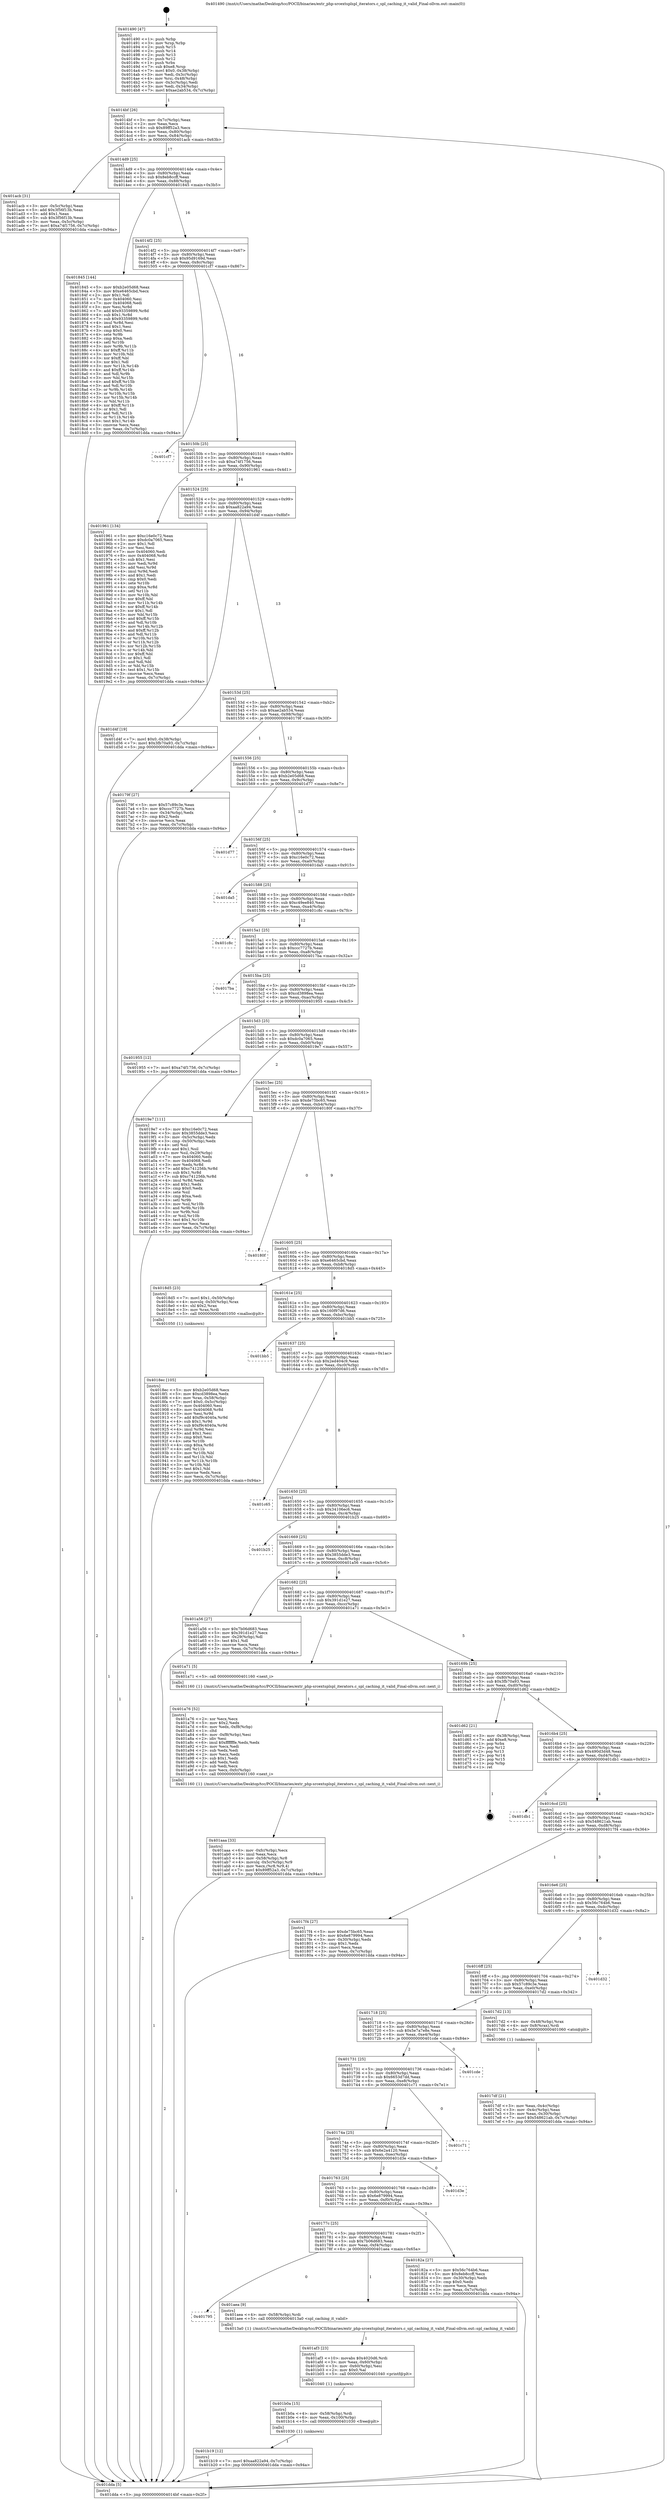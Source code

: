 digraph "0x401490" {
  label = "0x401490 (/mnt/c/Users/mathe/Desktop/tcc/POCII/binaries/extr_php-srcextsplspl_iterators.c_spl_caching_it_valid_Final-ollvm.out::main(0))"
  labelloc = "t"
  node[shape=record]

  Entry [label="",width=0.3,height=0.3,shape=circle,fillcolor=black,style=filled]
  "0x4014bf" [label="{
     0x4014bf [26]\l
     | [instrs]\l
     &nbsp;&nbsp;0x4014bf \<+3\>: mov -0x7c(%rbp),%eax\l
     &nbsp;&nbsp;0x4014c2 \<+2\>: mov %eax,%ecx\l
     &nbsp;&nbsp;0x4014c4 \<+6\>: sub $0x89ff52a3,%ecx\l
     &nbsp;&nbsp;0x4014ca \<+3\>: mov %eax,-0x80(%rbp)\l
     &nbsp;&nbsp;0x4014cd \<+6\>: mov %ecx,-0x84(%rbp)\l
     &nbsp;&nbsp;0x4014d3 \<+6\>: je 0000000000401acb \<main+0x63b\>\l
  }"]
  "0x401acb" [label="{
     0x401acb [31]\l
     | [instrs]\l
     &nbsp;&nbsp;0x401acb \<+3\>: mov -0x5c(%rbp),%eax\l
     &nbsp;&nbsp;0x401ace \<+5\>: add $0x3f56f13b,%eax\l
     &nbsp;&nbsp;0x401ad3 \<+3\>: add $0x1,%eax\l
     &nbsp;&nbsp;0x401ad6 \<+5\>: sub $0x3f56f13b,%eax\l
     &nbsp;&nbsp;0x401adb \<+3\>: mov %eax,-0x5c(%rbp)\l
     &nbsp;&nbsp;0x401ade \<+7\>: movl $0xa74f1756,-0x7c(%rbp)\l
     &nbsp;&nbsp;0x401ae5 \<+5\>: jmp 0000000000401dda \<main+0x94a\>\l
  }"]
  "0x4014d9" [label="{
     0x4014d9 [25]\l
     | [instrs]\l
     &nbsp;&nbsp;0x4014d9 \<+5\>: jmp 00000000004014de \<main+0x4e\>\l
     &nbsp;&nbsp;0x4014de \<+3\>: mov -0x80(%rbp),%eax\l
     &nbsp;&nbsp;0x4014e1 \<+5\>: sub $0x8eb8ccff,%eax\l
     &nbsp;&nbsp;0x4014e6 \<+6\>: mov %eax,-0x88(%rbp)\l
     &nbsp;&nbsp;0x4014ec \<+6\>: je 0000000000401845 \<main+0x3b5\>\l
  }"]
  Exit [label="",width=0.3,height=0.3,shape=circle,fillcolor=black,style=filled,peripheries=2]
  "0x401845" [label="{
     0x401845 [144]\l
     | [instrs]\l
     &nbsp;&nbsp;0x401845 \<+5\>: mov $0xb2e05d68,%eax\l
     &nbsp;&nbsp;0x40184a \<+5\>: mov $0xe6465cbd,%ecx\l
     &nbsp;&nbsp;0x40184f \<+2\>: mov $0x1,%dl\l
     &nbsp;&nbsp;0x401851 \<+7\>: mov 0x404060,%esi\l
     &nbsp;&nbsp;0x401858 \<+7\>: mov 0x404068,%edi\l
     &nbsp;&nbsp;0x40185f \<+3\>: mov %esi,%r8d\l
     &nbsp;&nbsp;0x401862 \<+7\>: add $0x93359899,%r8d\l
     &nbsp;&nbsp;0x401869 \<+4\>: sub $0x1,%r8d\l
     &nbsp;&nbsp;0x40186d \<+7\>: sub $0x93359899,%r8d\l
     &nbsp;&nbsp;0x401874 \<+4\>: imul %r8d,%esi\l
     &nbsp;&nbsp;0x401878 \<+3\>: and $0x1,%esi\l
     &nbsp;&nbsp;0x40187b \<+3\>: cmp $0x0,%esi\l
     &nbsp;&nbsp;0x40187e \<+4\>: sete %r9b\l
     &nbsp;&nbsp;0x401882 \<+3\>: cmp $0xa,%edi\l
     &nbsp;&nbsp;0x401885 \<+4\>: setl %r10b\l
     &nbsp;&nbsp;0x401889 \<+3\>: mov %r9b,%r11b\l
     &nbsp;&nbsp;0x40188c \<+4\>: xor $0xff,%r11b\l
     &nbsp;&nbsp;0x401890 \<+3\>: mov %r10b,%bl\l
     &nbsp;&nbsp;0x401893 \<+3\>: xor $0xff,%bl\l
     &nbsp;&nbsp;0x401896 \<+3\>: xor $0x1,%dl\l
     &nbsp;&nbsp;0x401899 \<+3\>: mov %r11b,%r14b\l
     &nbsp;&nbsp;0x40189c \<+4\>: and $0xff,%r14b\l
     &nbsp;&nbsp;0x4018a0 \<+3\>: and %dl,%r9b\l
     &nbsp;&nbsp;0x4018a3 \<+3\>: mov %bl,%r15b\l
     &nbsp;&nbsp;0x4018a6 \<+4\>: and $0xff,%r15b\l
     &nbsp;&nbsp;0x4018aa \<+3\>: and %dl,%r10b\l
     &nbsp;&nbsp;0x4018ad \<+3\>: or %r9b,%r14b\l
     &nbsp;&nbsp;0x4018b0 \<+3\>: or %r10b,%r15b\l
     &nbsp;&nbsp;0x4018b3 \<+3\>: xor %r15b,%r14b\l
     &nbsp;&nbsp;0x4018b6 \<+3\>: or %bl,%r11b\l
     &nbsp;&nbsp;0x4018b9 \<+4\>: xor $0xff,%r11b\l
     &nbsp;&nbsp;0x4018bd \<+3\>: or $0x1,%dl\l
     &nbsp;&nbsp;0x4018c0 \<+3\>: and %dl,%r11b\l
     &nbsp;&nbsp;0x4018c3 \<+3\>: or %r11b,%r14b\l
     &nbsp;&nbsp;0x4018c6 \<+4\>: test $0x1,%r14b\l
     &nbsp;&nbsp;0x4018ca \<+3\>: cmovne %ecx,%eax\l
     &nbsp;&nbsp;0x4018cd \<+3\>: mov %eax,-0x7c(%rbp)\l
     &nbsp;&nbsp;0x4018d0 \<+5\>: jmp 0000000000401dda \<main+0x94a\>\l
  }"]
  "0x4014f2" [label="{
     0x4014f2 [25]\l
     | [instrs]\l
     &nbsp;&nbsp;0x4014f2 \<+5\>: jmp 00000000004014f7 \<main+0x67\>\l
     &nbsp;&nbsp;0x4014f7 \<+3\>: mov -0x80(%rbp),%eax\l
     &nbsp;&nbsp;0x4014fa \<+5\>: sub $0x95d9169d,%eax\l
     &nbsp;&nbsp;0x4014ff \<+6\>: mov %eax,-0x8c(%rbp)\l
     &nbsp;&nbsp;0x401505 \<+6\>: je 0000000000401cf7 \<main+0x867\>\l
  }"]
  "0x401b19" [label="{
     0x401b19 [12]\l
     | [instrs]\l
     &nbsp;&nbsp;0x401b19 \<+7\>: movl $0xaa822a94,-0x7c(%rbp)\l
     &nbsp;&nbsp;0x401b20 \<+5\>: jmp 0000000000401dda \<main+0x94a\>\l
  }"]
  "0x401cf7" [label="{
     0x401cf7\l
  }", style=dashed]
  "0x40150b" [label="{
     0x40150b [25]\l
     | [instrs]\l
     &nbsp;&nbsp;0x40150b \<+5\>: jmp 0000000000401510 \<main+0x80\>\l
     &nbsp;&nbsp;0x401510 \<+3\>: mov -0x80(%rbp),%eax\l
     &nbsp;&nbsp;0x401513 \<+5\>: sub $0xa74f1756,%eax\l
     &nbsp;&nbsp;0x401518 \<+6\>: mov %eax,-0x90(%rbp)\l
     &nbsp;&nbsp;0x40151e \<+6\>: je 0000000000401961 \<main+0x4d1\>\l
  }"]
  "0x401b0a" [label="{
     0x401b0a [15]\l
     | [instrs]\l
     &nbsp;&nbsp;0x401b0a \<+4\>: mov -0x58(%rbp),%rdi\l
     &nbsp;&nbsp;0x401b0e \<+6\>: mov %eax,-0x100(%rbp)\l
     &nbsp;&nbsp;0x401b14 \<+5\>: call 0000000000401030 \<free@plt\>\l
     | [calls]\l
     &nbsp;&nbsp;0x401030 \{1\} (unknown)\l
  }"]
  "0x401961" [label="{
     0x401961 [134]\l
     | [instrs]\l
     &nbsp;&nbsp;0x401961 \<+5\>: mov $0xc16e0c72,%eax\l
     &nbsp;&nbsp;0x401966 \<+5\>: mov $0xdc0a7065,%ecx\l
     &nbsp;&nbsp;0x40196b \<+2\>: mov $0x1,%dl\l
     &nbsp;&nbsp;0x40196d \<+2\>: xor %esi,%esi\l
     &nbsp;&nbsp;0x40196f \<+7\>: mov 0x404060,%edi\l
     &nbsp;&nbsp;0x401976 \<+8\>: mov 0x404068,%r8d\l
     &nbsp;&nbsp;0x40197e \<+3\>: sub $0x1,%esi\l
     &nbsp;&nbsp;0x401981 \<+3\>: mov %edi,%r9d\l
     &nbsp;&nbsp;0x401984 \<+3\>: add %esi,%r9d\l
     &nbsp;&nbsp;0x401987 \<+4\>: imul %r9d,%edi\l
     &nbsp;&nbsp;0x40198b \<+3\>: and $0x1,%edi\l
     &nbsp;&nbsp;0x40198e \<+3\>: cmp $0x0,%edi\l
     &nbsp;&nbsp;0x401991 \<+4\>: sete %r10b\l
     &nbsp;&nbsp;0x401995 \<+4\>: cmp $0xa,%r8d\l
     &nbsp;&nbsp;0x401999 \<+4\>: setl %r11b\l
     &nbsp;&nbsp;0x40199d \<+3\>: mov %r10b,%bl\l
     &nbsp;&nbsp;0x4019a0 \<+3\>: xor $0xff,%bl\l
     &nbsp;&nbsp;0x4019a3 \<+3\>: mov %r11b,%r14b\l
     &nbsp;&nbsp;0x4019a6 \<+4\>: xor $0xff,%r14b\l
     &nbsp;&nbsp;0x4019aa \<+3\>: xor $0x1,%dl\l
     &nbsp;&nbsp;0x4019ad \<+3\>: mov %bl,%r15b\l
     &nbsp;&nbsp;0x4019b0 \<+4\>: and $0xff,%r15b\l
     &nbsp;&nbsp;0x4019b4 \<+3\>: and %dl,%r10b\l
     &nbsp;&nbsp;0x4019b7 \<+3\>: mov %r14b,%r12b\l
     &nbsp;&nbsp;0x4019ba \<+4\>: and $0xff,%r12b\l
     &nbsp;&nbsp;0x4019be \<+3\>: and %dl,%r11b\l
     &nbsp;&nbsp;0x4019c1 \<+3\>: or %r10b,%r15b\l
     &nbsp;&nbsp;0x4019c4 \<+3\>: or %r11b,%r12b\l
     &nbsp;&nbsp;0x4019c7 \<+3\>: xor %r12b,%r15b\l
     &nbsp;&nbsp;0x4019ca \<+3\>: or %r14b,%bl\l
     &nbsp;&nbsp;0x4019cd \<+3\>: xor $0xff,%bl\l
     &nbsp;&nbsp;0x4019d0 \<+3\>: or $0x1,%dl\l
     &nbsp;&nbsp;0x4019d3 \<+2\>: and %dl,%bl\l
     &nbsp;&nbsp;0x4019d5 \<+3\>: or %bl,%r15b\l
     &nbsp;&nbsp;0x4019d8 \<+4\>: test $0x1,%r15b\l
     &nbsp;&nbsp;0x4019dc \<+3\>: cmovne %ecx,%eax\l
     &nbsp;&nbsp;0x4019df \<+3\>: mov %eax,-0x7c(%rbp)\l
     &nbsp;&nbsp;0x4019e2 \<+5\>: jmp 0000000000401dda \<main+0x94a\>\l
  }"]
  "0x401524" [label="{
     0x401524 [25]\l
     | [instrs]\l
     &nbsp;&nbsp;0x401524 \<+5\>: jmp 0000000000401529 \<main+0x99\>\l
     &nbsp;&nbsp;0x401529 \<+3\>: mov -0x80(%rbp),%eax\l
     &nbsp;&nbsp;0x40152c \<+5\>: sub $0xaa822a94,%eax\l
     &nbsp;&nbsp;0x401531 \<+6\>: mov %eax,-0x94(%rbp)\l
     &nbsp;&nbsp;0x401537 \<+6\>: je 0000000000401d4f \<main+0x8bf\>\l
  }"]
  "0x401af3" [label="{
     0x401af3 [23]\l
     | [instrs]\l
     &nbsp;&nbsp;0x401af3 \<+10\>: movabs $0x4020d6,%rdi\l
     &nbsp;&nbsp;0x401afd \<+3\>: mov %eax,-0x60(%rbp)\l
     &nbsp;&nbsp;0x401b00 \<+3\>: mov -0x60(%rbp),%esi\l
     &nbsp;&nbsp;0x401b03 \<+2\>: mov $0x0,%al\l
     &nbsp;&nbsp;0x401b05 \<+5\>: call 0000000000401040 \<printf@plt\>\l
     | [calls]\l
     &nbsp;&nbsp;0x401040 \{1\} (unknown)\l
  }"]
  "0x401d4f" [label="{
     0x401d4f [19]\l
     | [instrs]\l
     &nbsp;&nbsp;0x401d4f \<+7\>: movl $0x0,-0x38(%rbp)\l
     &nbsp;&nbsp;0x401d56 \<+7\>: movl $0x3fb70a93,-0x7c(%rbp)\l
     &nbsp;&nbsp;0x401d5d \<+5\>: jmp 0000000000401dda \<main+0x94a\>\l
  }"]
  "0x40153d" [label="{
     0x40153d [25]\l
     | [instrs]\l
     &nbsp;&nbsp;0x40153d \<+5\>: jmp 0000000000401542 \<main+0xb2\>\l
     &nbsp;&nbsp;0x401542 \<+3\>: mov -0x80(%rbp),%eax\l
     &nbsp;&nbsp;0x401545 \<+5\>: sub $0xae2ab534,%eax\l
     &nbsp;&nbsp;0x40154a \<+6\>: mov %eax,-0x98(%rbp)\l
     &nbsp;&nbsp;0x401550 \<+6\>: je 000000000040179f \<main+0x30f\>\l
  }"]
  "0x401795" [label="{
     0x401795\l
  }", style=dashed]
  "0x40179f" [label="{
     0x40179f [27]\l
     | [instrs]\l
     &nbsp;&nbsp;0x40179f \<+5\>: mov $0x57c89c3e,%eax\l
     &nbsp;&nbsp;0x4017a4 \<+5\>: mov $0xccc7727b,%ecx\l
     &nbsp;&nbsp;0x4017a9 \<+3\>: mov -0x34(%rbp),%edx\l
     &nbsp;&nbsp;0x4017ac \<+3\>: cmp $0x2,%edx\l
     &nbsp;&nbsp;0x4017af \<+3\>: cmovne %ecx,%eax\l
     &nbsp;&nbsp;0x4017b2 \<+3\>: mov %eax,-0x7c(%rbp)\l
     &nbsp;&nbsp;0x4017b5 \<+5\>: jmp 0000000000401dda \<main+0x94a\>\l
  }"]
  "0x401556" [label="{
     0x401556 [25]\l
     | [instrs]\l
     &nbsp;&nbsp;0x401556 \<+5\>: jmp 000000000040155b \<main+0xcb\>\l
     &nbsp;&nbsp;0x40155b \<+3\>: mov -0x80(%rbp),%eax\l
     &nbsp;&nbsp;0x40155e \<+5\>: sub $0xb2e05d68,%eax\l
     &nbsp;&nbsp;0x401563 \<+6\>: mov %eax,-0x9c(%rbp)\l
     &nbsp;&nbsp;0x401569 \<+6\>: je 0000000000401d77 \<main+0x8e7\>\l
  }"]
  "0x401dda" [label="{
     0x401dda [5]\l
     | [instrs]\l
     &nbsp;&nbsp;0x401dda \<+5\>: jmp 00000000004014bf \<main+0x2f\>\l
  }"]
  "0x401490" [label="{
     0x401490 [47]\l
     | [instrs]\l
     &nbsp;&nbsp;0x401490 \<+1\>: push %rbp\l
     &nbsp;&nbsp;0x401491 \<+3\>: mov %rsp,%rbp\l
     &nbsp;&nbsp;0x401494 \<+2\>: push %r15\l
     &nbsp;&nbsp;0x401496 \<+2\>: push %r14\l
     &nbsp;&nbsp;0x401498 \<+2\>: push %r13\l
     &nbsp;&nbsp;0x40149a \<+2\>: push %r12\l
     &nbsp;&nbsp;0x40149c \<+1\>: push %rbx\l
     &nbsp;&nbsp;0x40149d \<+7\>: sub $0xe8,%rsp\l
     &nbsp;&nbsp;0x4014a4 \<+7\>: movl $0x0,-0x38(%rbp)\l
     &nbsp;&nbsp;0x4014ab \<+3\>: mov %edi,-0x3c(%rbp)\l
     &nbsp;&nbsp;0x4014ae \<+4\>: mov %rsi,-0x48(%rbp)\l
     &nbsp;&nbsp;0x4014b2 \<+3\>: mov -0x3c(%rbp),%edi\l
     &nbsp;&nbsp;0x4014b5 \<+3\>: mov %edi,-0x34(%rbp)\l
     &nbsp;&nbsp;0x4014b8 \<+7\>: movl $0xae2ab534,-0x7c(%rbp)\l
  }"]
  "0x401aea" [label="{
     0x401aea [9]\l
     | [instrs]\l
     &nbsp;&nbsp;0x401aea \<+4\>: mov -0x58(%rbp),%rdi\l
     &nbsp;&nbsp;0x401aee \<+5\>: call 00000000004013a0 \<spl_caching_it_valid\>\l
     | [calls]\l
     &nbsp;&nbsp;0x4013a0 \{1\} (/mnt/c/Users/mathe/Desktop/tcc/POCII/binaries/extr_php-srcextsplspl_iterators.c_spl_caching_it_valid_Final-ollvm.out::spl_caching_it_valid)\l
  }"]
  "0x401d77" [label="{
     0x401d77\l
  }", style=dashed]
  "0x40156f" [label="{
     0x40156f [25]\l
     | [instrs]\l
     &nbsp;&nbsp;0x40156f \<+5\>: jmp 0000000000401574 \<main+0xe4\>\l
     &nbsp;&nbsp;0x401574 \<+3\>: mov -0x80(%rbp),%eax\l
     &nbsp;&nbsp;0x401577 \<+5\>: sub $0xc16e0c72,%eax\l
     &nbsp;&nbsp;0x40157c \<+6\>: mov %eax,-0xa0(%rbp)\l
     &nbsp;&nbsp;0x401582 \<+6\>: je 0000000000401da5 \<main+0x915\>\l
  }"]
  "0x401aaa" [label="{
     0x401aaa [33]\l
     | [instrs]\l
     &nbsp;&nbsp;0x401aaa \<+6\>: mov -0xfc(%rbp),%ecx\l
     &nbsp;&nbsp;0x401ab0 \<+3\>: imul %eax,%ecx\l
     &nbsp;&nbsp;0x401ab3 \<+4\>: mov -0x58(%rbp),%r8\l
     &nbsp;&nbsp;0x401ab7 \<+4\>: movslq -0x5c(%rbp),%r9\l
     &nbsp;&nbsp;0x401abb \<+4\>: mov %ecx,(%r8,%r9,4)\l
     &nbsp;&nbsp;0x401abf \<+7\>: movl $0x89ff52a3,-0x7c(%rbp)\l
     &nbsp;&nbsp;0x401ac6 \<+5\>: jmp 0000000000401dda \<main+0x94a\>\l
  }"]
  "0x401da5" [label="{
     0x401da5\l
  }", style=dashed]
  "0x401588" [label="{
     0x401588 [25]\l
     | [instrs]\l
     &nbsp;&nbsp;0x401588 \<+5\>: jmp 000000000040158d \<main+0xfd\>\l
     &nbsp;&nbsp;0x40158d \<+3\>: mov -0x80(%rbp),%eax\l
     &nbsp;&nbsp;0x401590 \<+5\>: sub $0xc49ee840,%eax\l
     &nbsp;&nbsp;0x401595 \<+6\>: mov %eax,-0xa4(%rbp)\l
     &nbsp;&nbsp;0x40159b \<+6\>: je 0000000000401c8c \<main+0x7fc\>\l
  }"]
  "0x401a76" [label="{
     0x401a76 [52]\l
     | [instrs]\l
     &nbsp;&nbsp;0x401a76 \<+2\>: xor %ecx,%ecx\l
     &nbsp;&nbsp;0x401a78 \<+5\>: mov $0x2,%edx\l
     &nbsp;&nbsp;0x401a7d \<+6\>: mov %edx,-0xf8(%rbp)\l
     &nbsp;&nbsp;0x401a83 \<+1\>: cltd\l
     &nbsp;&nbsp;0x401a84 \<+6\>: mov -0xf8(%rbp),%esi\l
     &nbsp;&nbsp;0x401a8a \<+2\>: idiv %esi\l
     &nbsp;&nbsp;0x401a8c \<+6\>: imul $0xfffffffe,%edx,%edx\l
     &nbsp;&nbsp;0x401a92 \<+2\>: mov %ecx,%edi\l
     &nbsp;&nbsp;0x401a94 \<+2\>: sub %edx,%edi\l
     &nbsp;&nbsp;0x401a96 \<+2\>: mov %ecx,%edx\l
     &nbsp;&nbsp;0x401a98 \<+3\>: sub $0x1,%edx\l
     &nbsp;&nbsp;0x401a9b \<+2\>: add %edx,%edi\l
     &nbsp;&nbsp;0x401a9d \<+2\>: sub %edi,%ecx\l
     &nbsp;&nbsp;0x401a9f \<+6\>: mov %ecx,-0xfc(%rbp)\l
     &nbsp;&nbsp;0x401aa5 \<+5\>: call 0000000000401160 \<next_i\>\l
     | [calls]\l
     &nbsp;&nbsp;0x401160 \{1\} (/mnt/c/Users/mathe/Desktop/tcc/POCII/binaries/extr_php-srcextsplspl_iterators.c_spl_caching_it_valid_Final-ollvm.out::next_i)\l
  }"]
  "0x401c8c" [label="{
     0x401c8c\l
  }", style=dashed]
  "0x4015a1" [label="{
     0x4015a1 [25]\l
     | [instrs]\l
     &nbsp;&nbsp;0x4015a1 \<+5\>: jmp 00000000004015a6 \<main+0x116\>\l
     &nbsp;&nbsp;0x4015a6 \<+3\>: mov -0x80(%rbp),%eax\l
     &nbsp;&nbsp;0x4015a9 \<+5\>: sub $0xccc7727b,%eax\l
     &nbsp;&nbsp;0x4015ae \<+6\>: mov %eax,-0xa8(%rbp)\l
     &nbsp;&nbsp;0x4015b4 \<+6\>: je 00000000004017ba \<main+0x32a\>\l
  }"]
  "0x4018ec" [label="{
     0x4018ec [105]\l
     | [instrs]\l
     &nbsp;&nbsp;0x4018ec \<+5\>: mov $0xb2e05d68,%ecx\l
     &nbsp;&nbsp;0x4018f1 \<+5\>: mov $0xcd3898ea,%edx\l
     &nbsp;&nbsp;0x4018f6 \<+4\>: mov %rax,-0x58(%rbp)\l
     &nbsp;&nbsp;0x4018fa \<+7\>: movl $0x0,-0x5c(%rbp)\l
     &nbsp;&nbsp;0x401901 \<+7\>: mov 0x404060,%esi\l
     &nbsp;&nbsp;0x401908 \<+8\>: mov 0x404068,%r8d\l
     &nbsp;&nbsp;0x401910 \<+3\>: mov %esi,%r9d\l
     &nbsp;&nbsp;0x401913 \<+7\>: add $0xf9c4040a,%r9d\l
     &nbsp;&nbsp;0x40191a \<+4\>: sub $0x1,%r9d\l
     &nbsp;&nbsp;0x40191e \<+7\>: sub $0xf9c4040a,%r9d\l
     &nbsp;&nbsp;0x401925 \<+4\>: imul %r9d,%esi\l
     &nbsp;&nbsp;0x401929 \<+3\>: and $0x1,%esi\l
     &nbsp;&nbsp;0x40192c \<+3\>: cmp $0x0,%esi\l
     &nbsp;&nbsp;0x40192f \<+4\>: sete %r10b\l
     &nbsp;&nbsp;0x401933 \<+4\>: cmp $0xa,%r8d\l
     &nbsp;&nbsp;0x401937 \<+4\>: setl %r11b\l
     &nbsp;&nbsp;0x40193b \<+3\>: mov %r10b,%bl\l
     &nbsp;&nbsp;0x40193e \<+3\>: and %r11b,%bl\l
     &nbsp;&nbsp;0x401941 \<+3\>: xor %r11b,%r10b\l
     &nbsp;&nbsp;0x401944 \<+3\>: or %r10b,%bl\l
     &nbsp;&nbsp;0x401947 \<+3\>: test $0x1,%bl\l
     &nbsp;&nbsp;0x40194a \<+3\>: cmovne %edx,%ecx\l
     &nbsp;&nbsp;0x40194d \<+3\>: mov %ecx,-0x7c(%rbp)\l
     &nbsp;&nbsp;0x401950 \<+5\>: jmp 0000000000401dda \<main+0x94a\>\l
  }"]
  "0x4017ba" [label="{
     0x4017ba\l
  }", style=dashed]
  "0x4015ba" [label="{
     0x4015ba [25]\l
     | [instrs]\l
     &nbsp;&nbsp;0x4015ba \<+5\>: jmp 00000000004015bf \<main+0x12f\>\l
     &nbsp;&nbsp;0x4015bf \<+3\>: mov -0x80(%rbp),%eax\l
     &nbsp;&nbsp;0x4015c2 \<+5\>: sub $0xcd3898ea,%eax\l
     &nbsp;&nbsp;0x4015c7 \<+6\>: mov %eax,-0xac(%rbp)\l
     &nbsp;&nbsp;0x4015cd \<+6\>: je 0000000000401955 \<main+0x4c5\>\l
  }"]
  "0x40177c" [label="{
     0x40177c [25]\l
     | [instrs]\l
     &nbsp;&nbsp;0x40177c \<+5\>: jmp 0000000000401781 \<main+0x2f1\>\l
     &nbsp;&nbsp;0x401781 \<+3\>: mov -0x80(%rbp),%eax\l
     &nbsp;&nbsp;0x401784 \<+5\>: sub $0x7b06d683,%eax\l
     &nbsp;&nbsp;0x401789 \<+6\>: mov %eax,-0xf4(%rbp)\l
     &nbsp;&nbsp;0x40178f \<+6\>: je 0000000000401aea \<main+0x65a\>\l
  }"]
  "0x401955" [label="{
     0x401955 [12]\l
     | [instrs]\l
     &nbsp;&nbsp;0x401955 \<+7\>: movl $0xa74f1756,-0x7c(%rbp)\l
     &nbsp;&nbsp;0x40195c \<+5\>: jmp 0000000000401dda \<main+0x94a\>\l
  }"]
  "0x4015d3" [label="{
     0x4015d3 [25]\l
     | [instrs]\l
     &nbsp;&nbsp;0x4015d3 \<+5\>: jmp 00000000004015d8 \<main+0x148\>\l
     &nbsp;&nbsp;0x4015d8 \<+3\>: mov -0x80(%rbp),%eax\l
     &nbsp;&nbsp;0x4015db \<+5\>: sub $0xdc0a7065,%eax\l
     &nbsp;&nbsp;0x4015e0 \<+6\>: mov %eax,-0xb0(%rbp)\l
     &nbsp;&nbsp;0x4015e6 \<+6\>: je 00000000004019e7 \<main+0x557\>\l
  }"]
  "0x40182a" [label="{
     0x40182a [27]\l
     | [instrs]\l
     &nbsp;&nbsp;0x40182a \<+5\>: mov $0x56c764b6,%eax\l
     &nbsp;&nbsp;0x40182f \<+5\>: mov $0x8eb8ccff,%ecx\l
     &nbsp;&nbsp;0x401834 \<+3\>: mov -0x30(%rbp),%edx\l
     &nbsp;&nbsp;0x401837 \<+3\>: cmp $0x0,%edx\l
     &nbsp;&nbsp;0x40183a \<+3\>: cmove %ecx,%eax\l
     &nbsp;&nbsp;0x40183d \<+3\>: mov %eax,-0x7c(%rbp)\l
     &nbsp;&nbsp;0x401840 \<+5\>: jmp 0000000000401dda \<main+0x94a\>\l
  }"]
  "0x4019e7" [label="{
     0x4019e7 [111]\l
     | [instrs]\l
     &nbsp;&nbsp;0x4019e7 \<+5\>: mov $0xc16e0c72,%eax\l
     &nbsp;&nbsp;0x4019ec \<+5\>: mov $0x3855dde3,%ecx\l
     &nbsp;&nbsp;0x4019f1 \<+3\>: mov -0x5c(%rbp),%edx\l
     &nbsp;&nbsp;0x4019f4 \<+3\>: cmp -0x50(%rbp),%edx\l
     &nbsp;&nbsp;0x4019f7 \<+4\>: setl %sil\l
     &nbsp;&nbsp;0x4019fb \<+4\>: and $0x1,%sil\l
     &nbsp;&nbsp;0x4019ff \<+4\>: mov %sil,-0x29(%rbp)\l
     &nbsp;&nbsp;0x401a03 \<+7\>: mov 0x404060,%edx\l
     &nbsp;&nbsp;0x401a0a \<+7\>: mov 0x404068,%edi\l
     &nbsp;&nbsp;0x401a11 \<+3\>: mov %edx,%r8d\l
     &nbsp;&nbsp;0x401a14 \<+7\>: add $0xc741256b,%r8d\l
     &nbsp;&nbsp;0x401a1b \<+4\>: sub $0x1,%r8d\l
     &nbsp;&nbsp;0x401a1f \<+7\>: sub $0xc741256b,%r8d\l
     &nbsp;&nbsp;0x401a26 \<+4\>: imul %r8d,%edx\l
     &nbsp;&nbsp;0x401a2a \<+3\>: and $0x1,%edx\l
     &nbsp;&nbsp;0x401a2d \<+3\>: cmp $0x0,%edx\l
     &nbsp;&nbsp;0x401a30 \<+4\>: sete %sil\l
     &nbsp;&nbsp;0x401a34 \<+3\>: cmp $0xa,%edi\l
     &nbsp;&nbsp;0x401a37 \<+4\>: setl %r9b\l
     &nbsp;&nbsp;0x401a3b \<+3\>: mov %sil,%r10b\l
     &nbsp;&nbsp;0x401a3e \<+3\>: and %r9b,%r10b\l
     &nbsp;&nbsp;0x401a41 \<+3\>: xor %r9b,%sil\l
     &nbsp;&nbsp;0x401a44 \<+3\>: or %sil,%r10b\l
     &nbsp;&nbsp;0x401a47 \<+4\>: test $0x1,%r10b\l
     &nbsp;&nbsp;0x401a4b \<+3\>: cmovne %ecx,%eax\l
     &nbsp;&nbsp;0x401a4e \<+3\>: mov %eax,-0x7c(%rbp)\l
     &nbsp;&nbsp;0x401a51 \<+5\>: jmp 0000000000401dda \<main+0x94a\>\l
  }"]
  "0x4015ec" [label="{
     0x4015ec [25]\l
     | [instrs]\l
     &nbsp;&nbsp;0x4015ec \<+5\>: jmp 00000000004015f1 \<main+0x161\>\l
     &nbsp;&nbsp;0x4015f1 \<+3\>: mov -0x80(%rbp),%eax\l
     &nbsp;&nbsp;0x4015f4 \<+5\>: sub $0xde75bc65,%eax\l
     &nbsp;&nbsp;0x4015f9 \<+6\>: mov %eax,-0xb4(%rbp)\l
     &nbsp;&nbsp;0x4015ff \<+6\>: je 000000000040180f \<main+0x37f\>\l
  }"]
  "0x401763" [label="{
     0x401763 [25]\l
     | [instrs]\l
     &nbsp;&nbsp;0x401763 \<+5\>: jmp 0000000000401768 \<main+0x2d8\>\l
     &nbsp;&nbsp;0x401768 \<+3\>: mov -0x80(%rbp),%eax\l
     &nbsp;&nbsp;0x40176b \<+5\>: sub $0x6e879994,%eax\l
     &nbsp;&nbsp;0x401770 \<+6\>: mov %eax,-0xf0(%rbp)\l
     &nbsp;&nbsp;0x401776 \<+6\>: je 000000000040182a \<main+0x39a\>\l
  }"]
  "0x40180f" [label="{
     0x40180f\l
  }", style=dashed]
  "0x401605" [label="{
     0x401605 [25]\l
     | [instrs]\l
     &nbsp;&nbsp;0x401605 \<+5\>: jmp 000000000040160a \<main+0x17a\>\l
     &nbsp;&nbsp;0x40160a \<+3\>: mov -0x80(%rbp),%eax\l
     &nbsp;&nbsp;0x40160d \<+5\>: sub $0xe6465cbd,%eax\l
     &nbsp;&nbsp;0x401612 \<+6\>: mov %eax,-0xb8(%rbp)\l
     &nbsp;&nbsp;0x401618 \<+6\>: je 00000000004018d5 \<main+0x445\>\l
  }"]
  "0x401d3e" [label="{
     0x401d3e\l
  }", style=dashed]
  "0x4018d5" [label="{
     0x4018d5 [23]\l
     | [instrs]\l
     &nbsp;&nbsp;0x4018d5 \<+7\>: movl $0x1,-0x50(%rbp)\l
     &nbsp;&nbsp;0x4018dc \<+4\>: movslq -0x50(%rbp),%rax\l
     &nbsp;&nbsp;0x4018e0 \<+4\>: shl $0x2,%rax\l
     &nbsp;&nbsp;0x4018e4 \<+3\>: mov %rax,%rdi\l
     &nbsp;&nbsp;0x4018e7 \<+5\>: call 0000000000401050 \<malloc@plt\>\l
     | [calls]\l
     &nbsp;&nbsp;0x401050 \{1\} (unknown)\l
  }"]
  "0x40161e" [label="{
     0x40161e [25]\l
     | [instrs]\l
     &nbsp;&nbsp;0x40161e \<+5\>: jmp 0000000000401623 \<main+0x193\>\l
     &nbsp;&nbsp;0x401623 \<+3\>: mov -0x80(%rbp),%eax\l
     &nbsp;&nbsp;0x401626 \<+5\>: sub $0x160f97d6,%eax\l
     &nbsp;&nbsp;0x40162b \<+6\>: mov %eax,-0xbc(%rbp)\l
     &nbsp;&nbsp;0x401631 \<+6\>: je 0000000000401bb5 \<main+0x725\>\l
  }"]
  "0x40174a" [label="{
     0x40174a [25]\l
     | [instrs]\l
     &nbsp;&nbsp;0x40174a \<+5\>: jmp 000000000040174f \<main+0x2bf\>\l
     &nbsp;&nbsp;0x40174f \<+3\>: mov -0x80(%rbp),%eax\l
     &nbsp;&nbsp;0x401752 \<+5\>: sub $0x6e2a4120,%eax\l
     &nbsp;&nbsp;0x401757 \<+6\>: mov %eax,-0xec(%rbp)\l
     &nbsp;&nbsp;0x40175d \<+6\>: je 0000000000401d3e \<main+0x8ae\>\l
  }"]
  "0x401bb5" [label="{
     0x401bb5\l
  }", style=dashed]
  "0x401637" [label="{
     0x401637 [25]\l
     | [instrs]\l
     &nbsp;&nbsp;0x401637 \<+5\>: jmp 000000000040163c \<main+0x1ac\>\l
     &nbsp;&nbsp;0x40163c \<+3\>: mov -0x80(%rbp),%eax\l
     &nbsp;&nbsp;0x40163f \<+5\>: sub $0x2ed404c9,%eax\l
     &nbsp;&nbsp;0x401644 \<+6\>: mov %eax,-0xc0(%rbp)\l
     &nbsp;&nbsp;0x40164a \<+6\>: je 0000000000401c65 \<main+0x7d5\>\l
  }"]
  "0x401c71" [label="{
     0x401c71\l
  }", style=dashed]
  "0x401c65" [label="{
     0x401c65\l
  }", style=dashed]
  "0x401650" [label="{
     0x401650 [25]\l
     | [instrs]\l
     &nbsp;&nbsp;0x401650 \<+5\>: jmp 0000000000401655 \<main+0x1c5\>\l
     &nbsp;&nbsp;0x401655 \<+3\>: mov -0x80(%rbp),%eax\l
     &nbsp;&nbsp;0x401658 \<+5\>: sub $0x34106ec6,%eax\l
     &nbsp;&nbsp;0x40165d \<+6\>: mov %eax,-0xc4(%rbp)\l
     &nbsp;&nbsp;0x401663 \<+6\>: je 0000000000401b25 \<main+0x695\>\l
  }"]
  "0x401731" [label="{
     0x401731 [25]\l
     | [instrs]\l
     &nbsp;&nbsp;0x401731 \<+5\>: jmp 0000000000401736 \<main+0x2a6\>\l
     &nbsp;&nbsp;0x401736 \<+3\>: mov -0x80(%rbp),%eax\l
     &nbsp;&nbsp;0x401739 \<+5\>: sub $0x6653d7dd,%eax\l
     &nbsp;&nbsp;0x40173e \<+6\>: mov %eax,-0xe8(%rbp)\l
     &nbsp;&nbsp;0x401744 \<+6\>: je 0000000000401c71 \<main+0x7e1\>\l
  }"]
  "0x401b25" [label="{
     0x401b25\l
  }", style=dashed]
  "0x401669" [label="{
     0x401669 [25]\l
     | [instrs]\l
     &nbsp;&nbsp;0x401669 \<+5\>: jmp 000000000040166e \<main+0x1de\>\l
     &nbsp;&nbsp;0x40166e \<+3\>: mov -0x80(%rbp),%eax\l
     &nbsp;&nbsp;0x401671 \<+5\>: sub $0x3855dde3,%eax\l
     &nbsp;&nbsp;0x401676 \<+6\>: mov %eax,-0xc8(%rbp)\l
     &nbsp;&nbsp;0x40167c \<+6\>: je 0000000000401a56 \<main+0x5c6\>\l
  }"]
  "0x401cde" [label="{
     0x401cde\l
  }", style=dashed]
  "0x401a56" [label="{
     0x401a56 [27]\l
     | [instrs]\l
     &nbsp;&nbsp;0x401a56 \<+5\>: mov $0x7b06d683,%eax\l
     &nbsp;&nbsp;0x401a5b \<+5\>: mov $0x391d1e27,%ecx\l
     &nbsp;&nbsp;0x401a60 \<+3\>: mov -0x29(%rbp),%dl\l
     &nbsp;&nbsp;0x401a63 \<+3\>: test $0x1,%dl\l
     &nbsp;&nbsp;0x401a66 \<+3\>: cmovne %ecx,%eax\l
     &nbsp;&nbsp;0x401a69 \<+3\>: mov %eax,-0x7c(%rbp)\l
     &nbsp;&nbsp;0x401a6c \<+5\>: jmp 0000000000401dda \<main+0x94a\>\l
  }"]
  "0x401682" [label="{
     0x401682 [25]\l
     | [instrs]\l
     &nbsp;&nbsp;0x401682 \<+5\>: jmp 0000000000401687 \<main+0x1f7\>\l
     &nbsp;&nbsp;0x401687 \<+3\>: mov -0x80(%rbp),%eax\l
     &nbsp;&nbsp;0x40168a \<+5\>: sub $0x391d1e27,%eax\l
     &nbsp;&nbsp;0x40168f \<+6\>: mov %eax,-0xcc(%rbp)\l
     &nbsp;&nbsp;0x401695 \<+6\>: je 0000000000401a71 \<main+0x5e1\>\l
  }"]
  "0x4017df" [label="{
     0x4017df [21]\l
     | [instrs]\l
     &nbsp;&nbsp;0x4017df \<+3\>: mov %eax,-0x4c(%rbp)\l
     &nbsp;&nbsp;0x4017e2 \<+3\>: mov -0x4c(%rbp),%eax\l
     &nbsp;&nbsp;0x4017e5 \<+3\>: mov %eax,-0x30(%rbp)\l
     &nbsp;&nbsp;0x4017e8 \<+7\>: movl $0x548621ab,-0x7c(%rbp)\l
     &nbsp;&nbsp;0x4017ef \<+5\>: jmp 0000000000401dda \<main+0x94a\>\l
  }"]
  "0x401a71" [label="{
     0x401a71 [5]\l
     | [instrs]\l
     &nbsp;&nbsp;0x401a71 \<+5\>: call 0000000000401160 \<next_i\>\l
     | [calls]\l
     &nbsp;&nbsp;0x401160 \{1\} (/mnt/c/Users/mathe/Desktop/tcc/POCII/binaries/extr_php-srcextsplspl_iterators.c_spl_caching_it_valid_Final-ollvm.out::next_i)\l
  }"]
  "0x40169b" [label="{
     0x40169b [25]\l
     | [instrs]\l
     &nbsp;&nbsp;0x40169b \<+5\>: jmp 00000000004016a0 \<main+0x210\>\l
     &nbsp;&nbsp;0x4016a0 \<+3\>: mov -0x80(%rbp),%eax\l
     &nbsp;&nbsp;0x4016a3 \<+5\>: sub $0x3fb70a93,%eax\l
     &nbsp;&nbsp;0x4016a8 \<+6\>: mov %eax,-0xd0(%rbp)\l
     &nbsp;&nbsp;0x4016ae \<+6\>: je 0000000000401d62 \<main+0x8d2\>\l
  }"]
  "0x401718" [label="{
     0x401718 [25]\l
     | [instrs]\l
     &nbsp;&nbsp;0x401718 \<+5\>: jmp 000000000040171d \<main+0x28d\>\l
     &nbsp;&nbsp;0x40171d \<+3\>: mov -0x80(%rbp),%eax\l
     &nbsp;&nbsp;0x401720 \<+5\>: sub $0x5e7a7e8e,%eax\l
     &nbsp;&nbsp;0x401725 \<+6\>: mov %eax,-0xe4(%rbp)\l
     &nbsp;&nbsp;0x40172b \<+6\>: je 0000000000401cde \<main+0x84e\>\l
  }"]
  "0x401d62" [label="{
     0x401d62 [21]\l
     | [instrs]\l
     &nbsp;&nbsp;0x401d62 \<+3\>: mov -0x38(%rbp),%eax\l
     &nbsp;&nbsp;0x401d65 \<+7\>: add $0xe8,%rsp\l
     &nbsp;&nbsp;0x401d6c \<+1\>: pop %rbx\l
     &nbsp;&nbsp;0x401d6d \<+2\>: pop %r12\l
     &nbsp;&nbsp;0x401d6f \<+2\>: pop %r13\l
     &nbsp;&nbsp;0x401d71 \<+2\>: pop %r14\l
     &nbsp;&nbsp;0x401d73 \<+2\>: pop %r15\l
     &nbsp;&nbsp;0x401d75 \<+1\>: pop %rbp\l
     &nbsp;&nbsp;0x401d76 \<+1\>: ret\l
  }"]
  "0x4016b4" [label="{
     0x4016b4 [25]\l
     | [instrs]\l
     &nbsp;&nbsp;0x4016b4 \<+5\>: jmp 00000000004016b9 \<main+0x229\>\l
     &nbsp;&nbsp;0x4016b9 \<+3\>: mov -0x80(%rbp),%eax\l
     &nbsp;&nbsp;0x4016bc \<+5\>: sub $0x490d3d48,%eax\l
     &nbsp;&nbsp;0x4016c1 \<+6\>: mov %eax,-0xd4(%rbp)\l
     &nbsp;&nbsp;0x4016c7 \<+6\>: je 0000000000401db1 \<main+0x921\>\l
  }"]
  "0x4017d2" [label="{
     0x4017d2 [13]\l
     | [instrs]\l
     &nbsp;&nbsp;0x4017d2 \<+4\>: mov -0x48(%rbp),%rax\l
     &nbsp;&nbsp;0x4017d6 \<+4\>: mov 0x8(%rax),%rdi\l
     &nbsp;&nbsp;0x4017da \<+5\>: call 0000000000401060 \<atoi@plt\>\l
     | [calls]\l
     &nbsp;&nbsp;0x401060 \{1\} (unknown)\l
  }"]
  "0x401db1" [label="{
     0x401db1\l
  }", style=dashed]
  "0x4016cd" [label="{
     0x4016cd [25]\l
     | [instrs]\l
     &nbsp;&nbsp;0x4016cd \<+5\>: jmp 00000000004016d2 \<main+0x242\>\l
     &nbsp;&nbsp;0x4016d2 \<+3\>: mov -0x80(%rbp),%eax\l
     &nbsp;&nbsp;0x4016d5 \<+5\>: sub $0x548621ab,%eax\l
     &nbsp;&nbsp;0x4016da \<+6\>: mov %eax,-0xd8(%rbp)\l
     &nbsp;&nbsp;0x4016e0 \<+6\>: je 00000000004017f4 \<main+0x364\>\l
  }"]
  "0x4016ff" [label="{
     0x4016ff [25]\l
     | [instrs]\l
     &nbsp;&nbsp;0x4016ff \<+5\>: jmp 0000000000401704 \<main+0x274\>\l
     &nbsp;&nbsp;0x401704 \<+3\>: mov -0x80(%rbp),%eax\l
     &nbsp;&nbsp;0x401707 \<+5\>: sub $0x57c89c3e,%eax\l
     &nbsp;&nbsp;0x40170c \<+6\>: mov %eax,-0xe0(%rbp)\l
     &nbsp;&nbsp;0x401712 \<+6\>: je 00000000004017d2 \<main+0x342\>\l
  }"]
  "0x4017f4" [label="{
     0x4017f4 [27]\l
     | [instrs]\l
     &nbsp;&nbsp;0x4017f4 \<+5\>: mov $0xde75bc65,%eax\l
     &nbsp;&nbsp;0x4017f9 \<+5\>: mov $0x6e879994,%ecx\l
     &nbsp;&nbsp;0x4017fe \<+3\>: mov -0x30(%rbp),%edx\l
     &nbsp;&nbsp;0x401801 \<+3\>: cmp $0x1,%edx\l
     &nbsp;&nbsp;0x401804 \<+3\>: cmovl %ecx,%eax\l
     &nbsp;&nbsp;0x401807 \<+3\>: mov %eax,-0x7c(%rbp)\l
     &nbsp;&nbsp;0x40180a \<+5\>: jmp 0000000000401dda \<main+0x94a\>\l
  }"]
  "0x4016e6" [label="{
     0x4016e6 [25]\l
     | [instrs]\l
     &nbsp;&nbsp;0x4016e6 \<+5\>: jmp 00000000004016eb \<main+0x25b\>\l
     &nbsp;&nbsp;0x4016eb \<+3\>: mov -0x80(%rbp),%eax\l
     &nbsp;&nbsp;0x4016ee \<+5\>: sub $0x56c764b6,%eax\l
     &nbsp;&nbsp;0x4016f3 \<+6\>: mov %eax,-0xdc(%rbp)\l
     &nbsp;&nbsp;0x4016f9 \<+6\>: je 0000000000401d32 \<main+0x8a2\>\l
  }"]
  "0x401d32" [label="{
     0x401d32\l
  }", style=dashed]
  Entry -> "0x401490" [label=" 1"]
  "0x4014bf" -> "0x401acb" [label=" 1"]
  "0x4014bf" -> "0x4014d9" [label=" 17"]
  "0x401d62" -> Exit [label=" 1"]
  "0x4014d9" -> "0x401845" [label=" 1"]
  "0x4014d9" -> "0x4014f2" [label=" 16"]
  "0x401d4f" -> "0x401dda" [label=" 1"]
  "0x4014f2" -> "0x401cf7" [label=" 0"]
  "0x4014f2" -> "0x40150b" [label=" 16"]
  "0x401b19" -> "0x401dda" [label=" 1"]
  "0x40150b" -> "0x401961" [label=" 2"]
  "0x40150b" -> "0x401524" [label=" 14"]
  "0x401b0a" -> "0x401b19" [label=" 1"]
  "0x401524" -> "0x401d4f" [label=" 1"]
  "0x401524" -> "0x40153d" [label=" 13"]
  "0x401af3" -> "0x401b0a" [label=" 1"]
  "0x40153d" -> "0x40179f" [label=" 1"]
  "0x40153d" -> "0x401556" [label=" 12"]
  "0x40179f" -> "0x401dda" [label=" 1"]
  "0x401490" -> "0x4014bf" [label=" 1"]
  "0x401dda" -> "0x4014bf" [label=" 17"]
  "0x401aea" -> "0x401af3" [label=" 1"]
  "0x401556" -> "0x401d77" [label=" 0"]
  "0x401556" -> "0x40156f" [label=" 12"]
  "0x40177c" -> "0x401795" [label=" 0"]
  "0x40156f" -> "0x401da5" [label=" 0"]
  "0x40156f" -> "0x401588" [label=" 12"]
  "0x40177c" -> "0x401aea" [label=" 1"]
  "0x401588" -> "0x401c8c" [label=" 0"]
  "0x401588" -> "0x4015a1" [label=" 12"]
  "0x401acb" -> "0x401dda" [label=" 1"]
  "0x4015a1" -> "0x4017ba" [label=" 0"]
  "0x4015a1" -> "0x4015ba" [label=" 12"]
  "0x401aaa" -> "0x401dda" [label=" 1"]
  "0x4015ba" -> "0x401955" [label=" 1"]
  "0x4015ba" -> "0x4015d3" [label=" 11"]
  "0x401a76" -> "0x401aaa" [label=" 1"]
  "0x4015d3" -> "0x4019e7" [label=" 2"]
  "0x4015d3" -> "0x4015ec" [label=" 9"]
  "0x401a71" -> "0x401a76" [label=" 1"]
  "0x4015ec" -> "0x40180f" [label=" 0"]
  "0x4015ec" -> "0x401605" [label=" 9"]
  "0x4019e7" -> "0x401dda" [label=" 2"]
  "0x401605" -> "0x4018d5" [label=" 1"]
  "0x401605" -> "0x40161e" [label=" 8"]
  "0x401961" -> "0x401dda" [label=" 2"]
  "0x40161e" -> "0x401bb5" [label=" 0"]
  "0x40161e" -> "0x401637" [label=" 8"]
  "0x4018ec" -> "0x401dda" [label=" 1"]
  "0x401637" -> "0x401c65" [label=" 0"]
  "0x401637" -> "0x401650" [label=" 8"]
  "0x4018d5" -> "0x4018ec" [label=" 1"]
  "0x401650" -> "0x401b25" [label=" 0"]
  "0x401650" -> "0x401669" [label=" 8"]
  "0x40182a" -> "0x401dda" [label=" 1"]
  "0x401669" -> "0x401a56" [label=" 2"]
  "0x401669" -> "0x401682" [label=" 6"]
  "0x401763" -> "0x40177c" [label=" 1"]
  "0x401682" -> "0x401a71" [label=" 1"]
  "0x401682" -> "0x40169b" [label=" 5"]
  "0x401a56" -> "0x401dda" [label=" 2"]
  "0x40169b" -> "0x401d62" [label=" 1"]
  "0x40169b" -> "0x4016b4" [label=" 4"]
  "0x40174a" -> "0x401763" [label=" 2"]
  "0x4016b4" -> "0x401db1" [label=" 0"]
  "0x4016b4" -> "0x4016cd" [label=" 4"]
  "0x40174a" -> "0x401d3e" [label=" 0"]
  "0x4016cd" -> "0x4017f4" [label=" 1"]
  "0x4016cd" -> "0x4016e6" [label=" 3"]
  "0x401731" -> "0x40174a" [label=" 2"]
  "0x4016e6" -> "0x401d32" [label=" 0"]
  "0x4016e6" -> "0x4016ff" [label=" 3"]
  "0x401955" -> "0x401dda" [label=" 1"]
  "0x4016ff" -> "0x4017d2" [label=" 1"]
  "0x4016ff" -> "0x401718" [label=" 2"]
  "0x4017d2" -> "0x4017df" [label=" 1"]
  "0x4017df" -> "0x401dda" [label=" 1"]
  "0x4017f4" -> "0x401dda" [label=" 1"]
  "0x401763" -> "0x40182a" [label=" 1"]
  "0x401718" -> "0x401cde" [label=" 0"]
  "0x401718" -> "0x401731" [label=" 2"]
  "0x401845" -> "0x401dda" [label=" 1"]
  "0x401731" -> "0x401c71" [label=" 0"]
}
